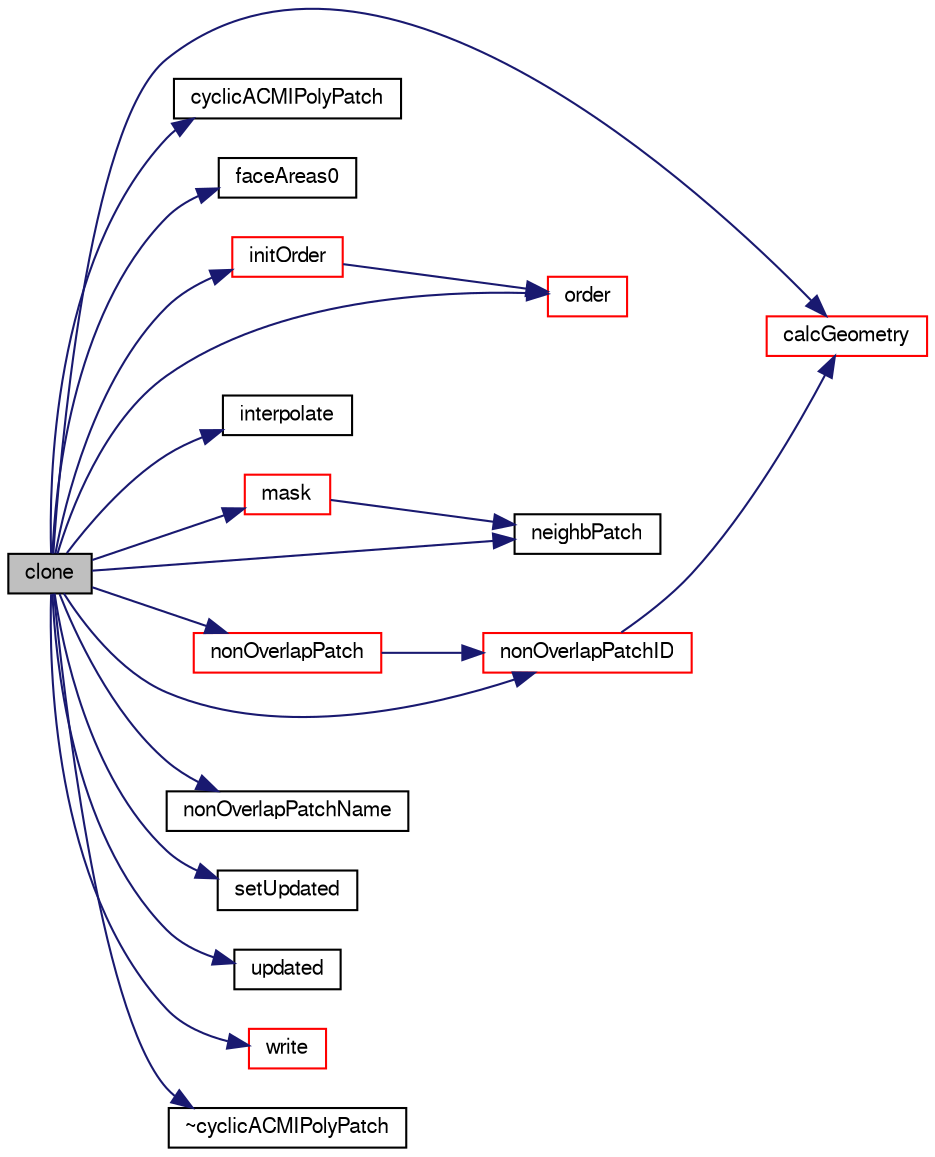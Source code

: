digraph "clone"
{
  bgcolor="transparent";
  edge [fontname="FreeSans",fontsize="10",labelfontname="FreeSans",labelfontsize="10"];
  node [fontname="FreeSans",fontsize="10",shape=record];
  rankdir="LR";
  Node453 [label="clone",height=0.2,width=0.4,color="black", fillcolor="grey75", style="filled", fontcolor="black"];
  Node453 -> Node454 [color="midnightblue",fontsize="10",style="solid",fontname="FreeSans"];
  Node454 [label="calcGeometry",height=0.2,width=0.4,color="red",URL="$a24926.html#a58bb4c0382e9ee570811fb3f005a0a97",tooltip="Calculate the patch geometry. "];
  Node453 -> Node463 [color="midnightblue",fontsize="10",style="solid",fontname="FreeSans"];
  Node463 [label="cyclicACMIPolyPatch",height=0.2,width=0.4,color="black",URL="$a24926.html#afcaa6600f91c8c879c9153c696292c2a",tooltip="Construct from (base couped patch) components. "];
  Node453 -> Node464 [color="midnightblue",fontsize="10",style="solid",fontname="FreeSans"];
  Node464 [label="faceAreas0",height=0.2,width=0.4,color="black",URL="$a24926.html#adb99a6c32b7e79295de941fcfbb8d668",tooltip="Return access to the original patch face areas. "];
  Node453 -> Node465 [color="midnightblue",fontsize="10",style="solid",fontname="FreeSans"];
  Node465 [label="initOrder",height=0.2,width=0.4,color="red",URL="$a24926.html#a644d6229ea284692666de14387870409",tooltip="Initialize ordering for primitivePatch. Does not. "];
  Node465 -> Node470 [color="midnightblue",fontsize="10",style="solid",fontname="FreeSans"];
  Node470 [label="order",height=0.2,width=0.4,color="red",URL="$a24926.html#aa9533329384a73e819a040bcde1b4b3d",tooltip="Return new ordering for primitivePatch. "];
  Node453 -> Node471 [color="midnightblue",fontsize="10",style="solid",fontname="FreeSans"];
  Node471 [label="interpolate",height=0.2,width=0.4,color="black",URL="$a24926.html#a815e4790497fb12ef79509f502b056f7",tooltip="Interpolate field. "];
  Node453 -> Node472 [color="midnightblue",fontsize="10",style="solid",fontname="FreeSans"];
  Node472 [label="mask",height=0.2,width=0.4,color="red",URL="$a24926.html#a4123228a862524a621bb0ea10dad3a5d",tooltip="Mask field where 1 = overlap, 0 = no-overlap. "];
  Node472 -> Node474 [color="midnightblue",fontsize="10",style="solid",fontname="FreeSans"];
  Node474 [label="neighbPatch",height=0.2,width=0.4,color="black",URL="$a24926.html#a71795c1c1bf3c08c52803781090706dc",tooltip="Return a reference to the neighbour patch. "];
  Node453 -> Node474 [color="midnightblue",fontsize="10",style="solid",fontname="FreeSans"];
  Node453 -> Node476 [color="midnightblue",fontsize="10",style="solid",fontname="FreeSans"];
  Node476 [label="nonOverlapPatch",height=0.2,width=0.4,color="red",URL="$a24926.html#a393c20e8e90bcd64649901bd64b64f49",tooltip="Return a const reference to the non-overlapping patch. "];
  Node476 -> Node478 [color="midnightblue",fontsize="10",style="solid",fontname="FreeSans"];
  Node478 [label="nonOverlapPatchID",height=0.2,width=0.4,color="red",URL="$a24926.html#aa42c2db2f445de497071628742798792",tooltip="Non-overlapping patch ID. "];
  Node478 -> Node454 [color="midnightblue",fontsize="10",style="solid",fontname="FreeSans"];
  Node453 -> Node478 [color="midnightblue",fontsize="10",style="solid",fontname="FreeSans"];
  Node453 -> Node539 [color="midnightblue",fontsize="10",style="solid",fontname="FreeSans"];
  Node539 [label="nonOverlapPatchName",height=0.2,width=0.4,color="black",URL="$a24926.html#ac26d98ca1dd03a1868ee85d4f66ae68b",tooltip="Non-overlapping patch name. "];
  Node453 -> Node470 [color="midnightblue",fontsize="10",style="solid",fontname="FreeSans"];
  Node453 -> Node540 [color="midnightblue",fontsize="10",style="solid",fontname="FreeSans"];
  Node540 [label="setUpdated",height=0.2,width=0.4,color="black",URL="$a24926.html#a8298822b8d0561638979d565d3098d48",tooltip="Reset the updated flag. "];
  Node453 -> Node541 [color="midnightblue",fontsize="10",style="solid",fontname="FreeSans"];
  Node541 [label="updated",height=0.2,width=0.4,color="black",URL="$a24926.html#adb515d6ca9be66613efaaeb72c9709db",tooltip="Return access to the updated flag. "];
  Node453 -> Node542 [color="midnightblue",fontsize="10",style="solid",fontname="FreeSans"];
  Node542 [label="write",height=0.2,width=0.4,color="red",URL="$a24926.html#a293fdfec8bdfbd5c3913ab4c9f3454ff",tooltip="Write the polyPatch data as a dictionary. "];
  Node453 -> Node560 [color="midnightblue",fontsize="10",style="solid",fontname="FreeSans"];
  Node560 [label="~cyclicACMIPolyPatch",height=0.2,width=0.4,color="black",URL="$a24926.html#ab36e46d2520de95ba28b5b79a89ed5d6",tooltip="Destructor. "];
}
